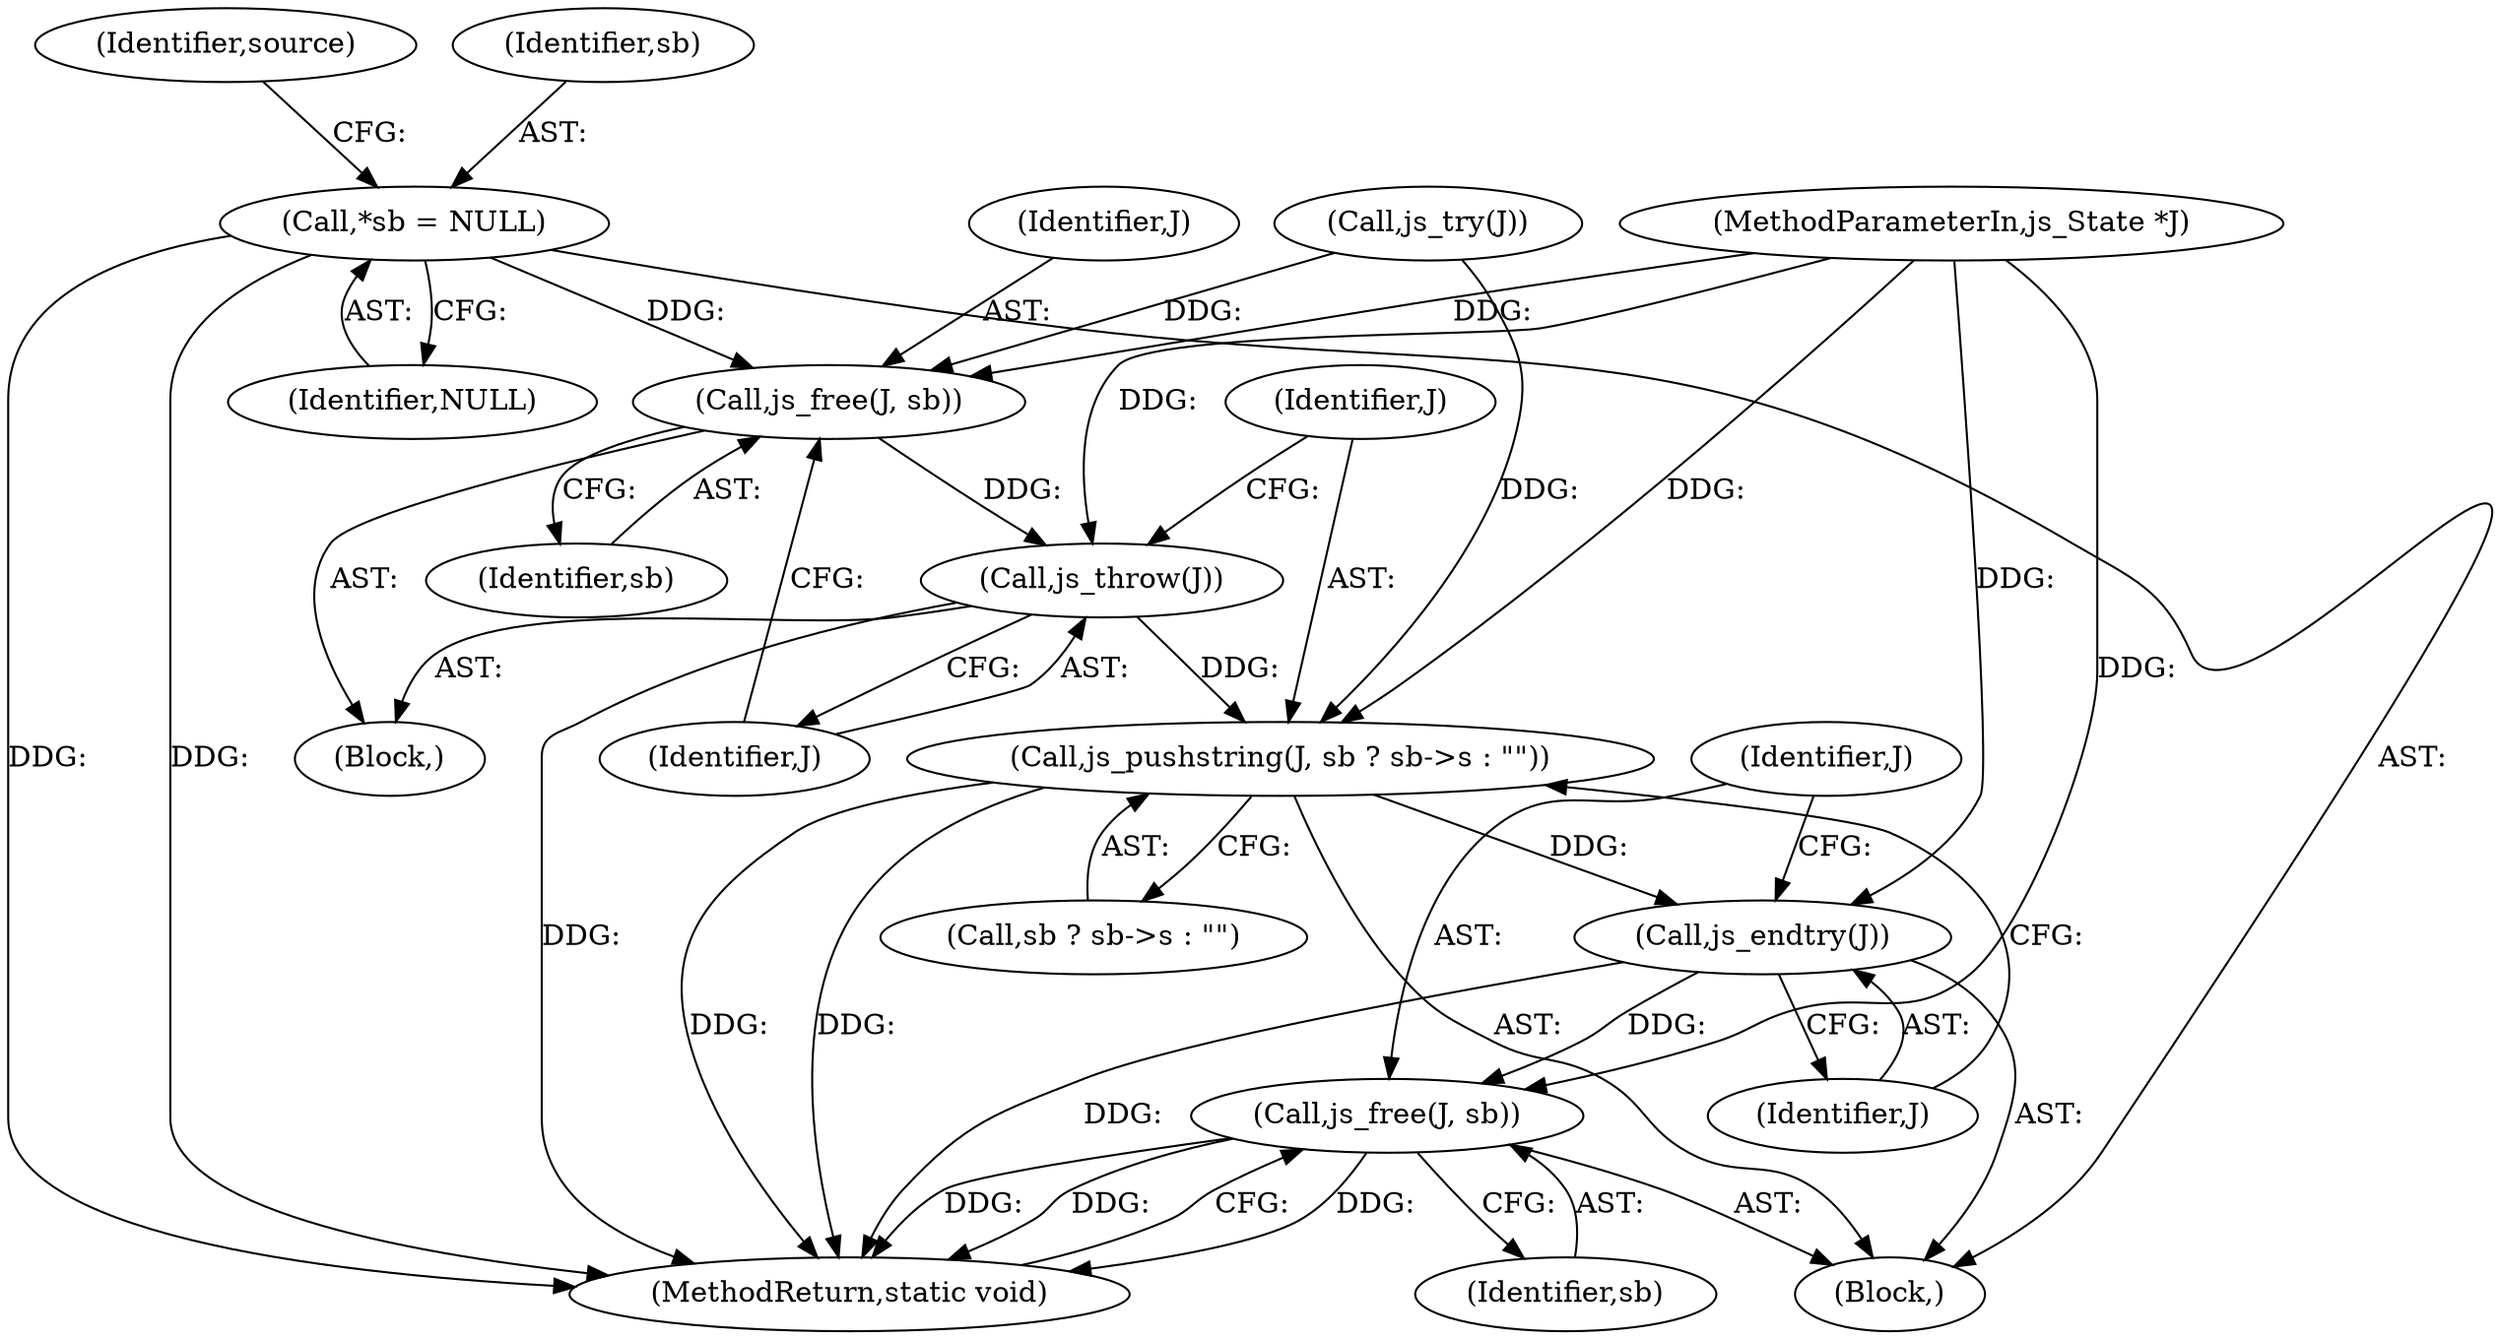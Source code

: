 digraph "0_mujs_00d4606c3baf813b7b1c176823b2729bf51002a2_2@pointer" {
"1000113" [label="(Call,*sb = NULL)"];
"1000515" [label="(Call,js_free(J, sb))"];
"1000518" [label="(Call,js_throw(J))"];
"1000520" [label="(Call,js_pushstring(J, sb ? sb->s : \"\"))"];
"1000528" [label="(Call,js_endtry(J))"];
"1000530" [label="(Call,js_free(J, sb))"];
"1000514" [label="(Block,)"];
"1000531" [label="(Identifier,J)"];
"1000516" [label="(Identifier,J)"];
"1000115" [label="(Identifier,NULL)"];
"1000528" [label="(Call,js_endtry(J))"];
"1000520" [label="(Call,js_pushstring(J, sb ? sb->s : \"\"))"];
"1000113" [label="(Call,*sb = NULL)"];
"1000512" [label="(Call,js_try(J))"];
"1000517" [label="(Identifier,sb)"];
"1000106" [label="(MethodParameterIn,js_State *J)"];
"1000522" [label="(Call,sb ? sb->s : \"\")"];
"1000107" [label="(Block,)"];
"1000530" [label="(Call,js_free(J, sb))"];
"1000532" [label="(Identifier,sb)"];
"1000120" [label="(Identifier,source)"];
"1000521" [label="(Identifier,J)"];
"1000114" [label="(Identifier,sb)"];
"1000519" [label="(Identifier,J)"];
"1000515" [label="(Call,js_free(J, sb))"];
"1000529" [label="(Identifier,J)"];
"1000533" [label="(MethodReturn,static void)"];
"1000518" [label="(Call,js_throw(J))"];
"1000113" -> "1000107"  [label="AST: "];
"1000113" -> "1000115"  [label="CFG: "];
"1000114" -> "1000113"  [label="AST: "];
"1000115" -> "1000113"  [label="AST: "];
"1000120" -> "1000113"  [label="CFG: "];
"1000113" -> "1000533"  [label="DDG: "];
"1000113" -> "1000533"  [label="DDG: "];
"1000113" -> "1000515"  [label="DDG: "];
"1000515" -> "1000514"  [label="AST: "];
"1000515" -> "1000517"  [label="CFG: "];
"1000516" -> "1000515"  [label="AST: "];
"1000517" -> "1000515"  [label="AST: "];
"1000519" -> "1000515"  [label="CFG: "];
"1000512" -> "1000515"  [label="DDG: "];
"1000106" -> "1000515"  [label="DDG: "];
"1000515" -> "1000518"  [label="DDG: "];
"1000518" -> "1000514"  [label="AST: "];
"1000518" -> "1000519"  [label="CFG: "];
"1000519" -> "1000518"  [label="AST: "];
"1000521" -> "1000518"  [label="CFG: "];
"1000518" -> "1000533"  [label="DDG: "];
"1000106" -> "1000518"  [label="DDG: "];
"1000518" -> "1000520"  [label="DDG: "];
"1000520" -> "1000107"  [label="AST: "];
"1000520" -> "1000522"  [label="CFG: "];
"1000521" -> "1000520"  [label="AST: "];
"1000522" -> "1000520"  [label="AST: "];
"1000529" -> "1000520"  [label="CFG: "];
"1000520" -> "1000533"  [label="DDG: "];
"1000520" -> "1000533"  [label="DDG: "];
"1000512" -> "1000520"  [label="DDG: "];
"1000106" -> "1000520"  [label="DDG: "];
"1000520" -> "1000528"  [label="DDG: "];
"1000528" -> "1000107"  [label="AST: "];
"1000528" -> "1000529"  [label="CFG: "];
"1000529" -> "1000528"  [label="AST: "];
"1000531" -> "1000528"  [label="CFG: "];
"1000528" -> "1000533"  [label="DDG: "];
"1000106" -> "1000528"  [label="DDG: "];
"1000528" -> "1000530"  [label="DDG: "];
"1000530" -> "1000107"  [label="AST: "];
"1000530" -> "1000532"  [label="CFG: "];
"1000531" -> "1000530"  [label="AST: "];
"1000532" -> "1000530"  [label="AST: "];
"1000533" -> "1000530"  [label="CFG: "];
"1000530" -> "1000533"  [label="DDG: "];
"1000530" -> "1000533"  [label="DDG: "];
"1000530" -> "1000533"  [label="DDG: "];
"1000106" -> "1000530"  [label="DDG: "];
}
